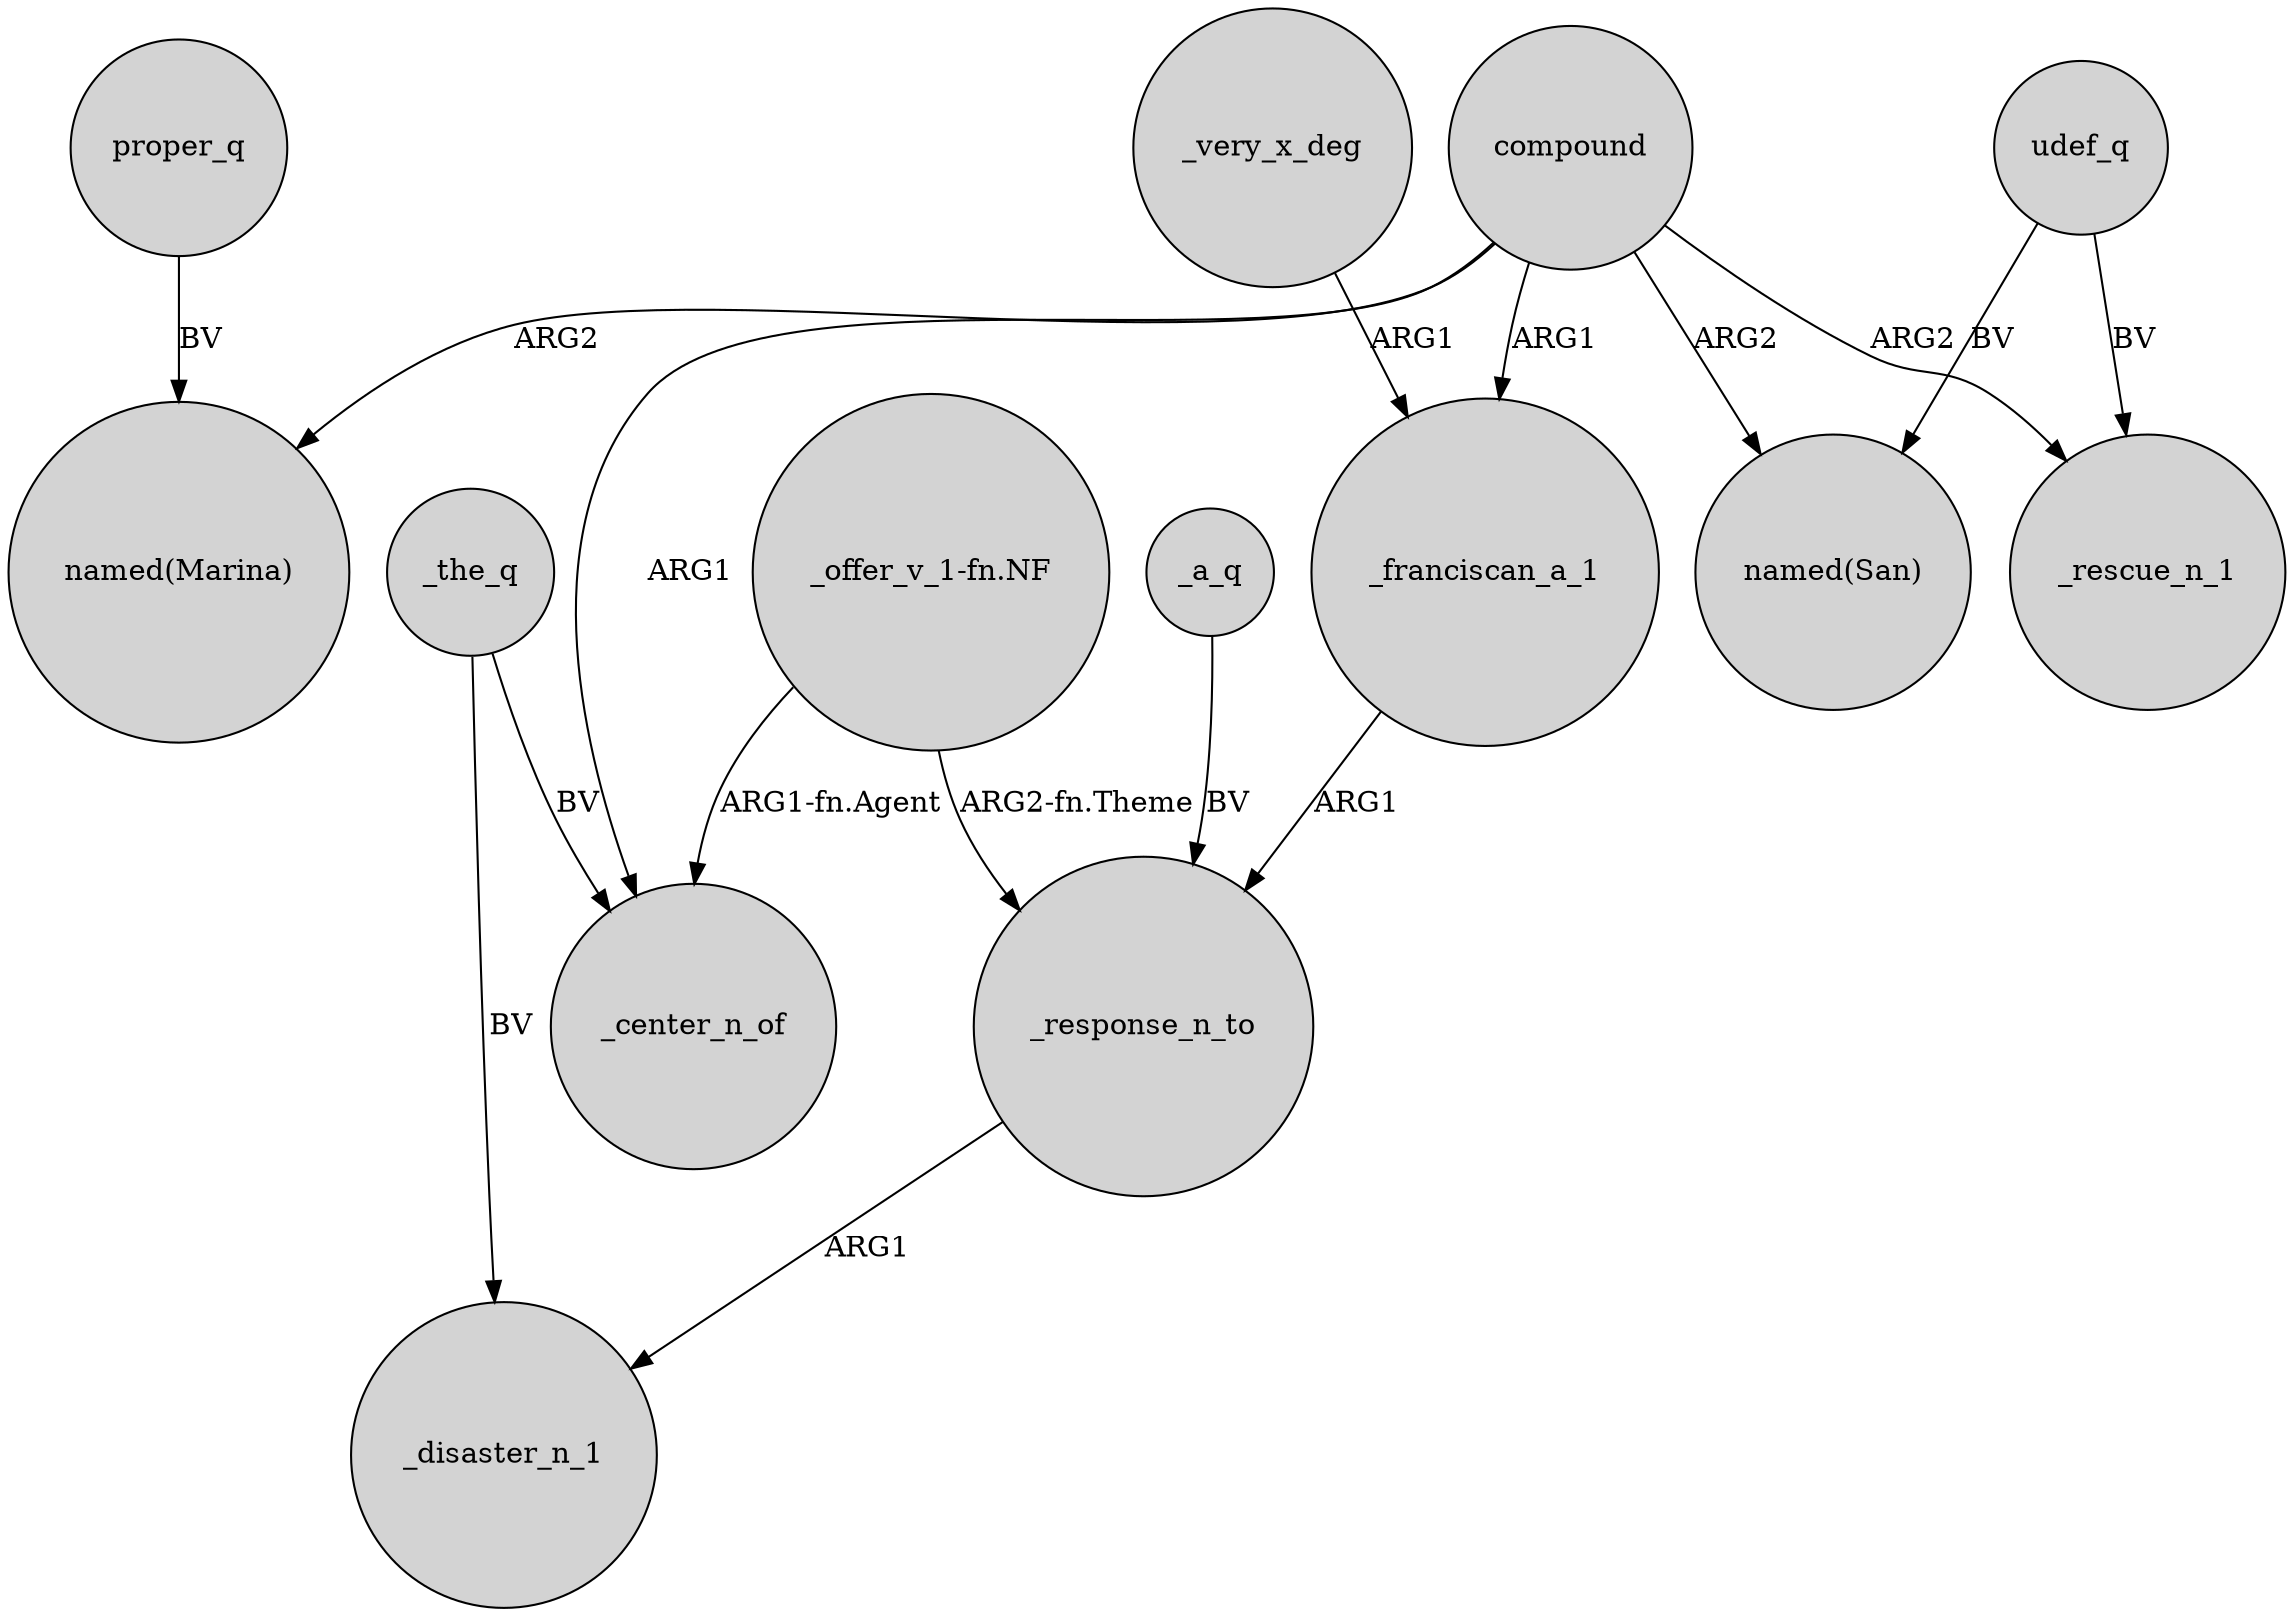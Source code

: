 digraph {
	node [shape=circle style=filled]
	_the_q -> _center_n_of [label=BV]
	compound -> "named(Marina)" [label=ARG2]
	udef_q -> _rescue_n_1 [label=BV]
	compound -> _franciscan_a_1 [label=ARG1]
	_response_n_to -> _disaster_n_1 [label=ARG1]
	udef_q -> "named(San)" [label=BV]
	_the_q -> _disaster_n_1 [label=BV]
	"_offer_v_1-fn.NF" -> _response_n_to [label="ARG2-fn.Theme"]
	_a_q -> _response_n_to [label=BV]
	"_offer_v_1-fn.NF" -> _center_n_of [label="ARG1-fn.Agent"]
	compound -> "named(San)" [label=ARG2]
	_franciscan_a_1 -> _response_n_to [label=ARG1]
	compound -> _center_n_of [label=ARG1]
	proper_q -> "named(Marina)" [label=BV]
	_very_x_deg -> _franciscan_a_1 [label=ARG1]
	compound -> _rescue_n_1 [label=ARG2]
}
